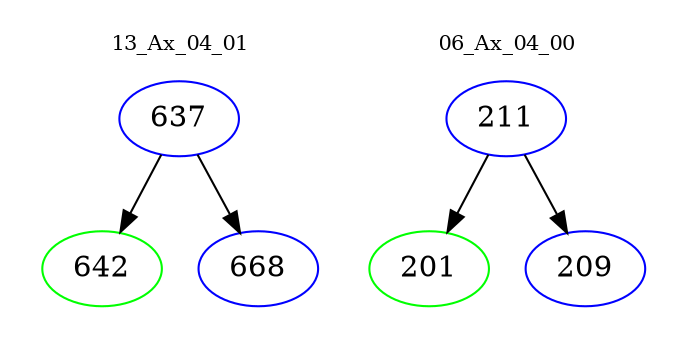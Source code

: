 digraph{
subgraph cluster_0 {
color = white
label = "13_Ax_04_01";
fontsize=10;
T0_637 [label="637", color="blue"]
T0_637 -> T0_642 [color="black"]
T0_642 [label="642", color="green"]
T0_637 -> T0_668 [color="black"]
T0_668 [label="668", color="blue"]
}
subgraph cluster_1 {
color = white
label = "06_Ax_04_00";
fontsize=10;
T1_211 [label="211", color="blue"]
T1_211 -> T1_201 [color="black"]
T1_201 [label="201", color="green"]
T1_211 -> T1_209 [color="black"]
T1_209 [label="209", color="blue"]
}
}
